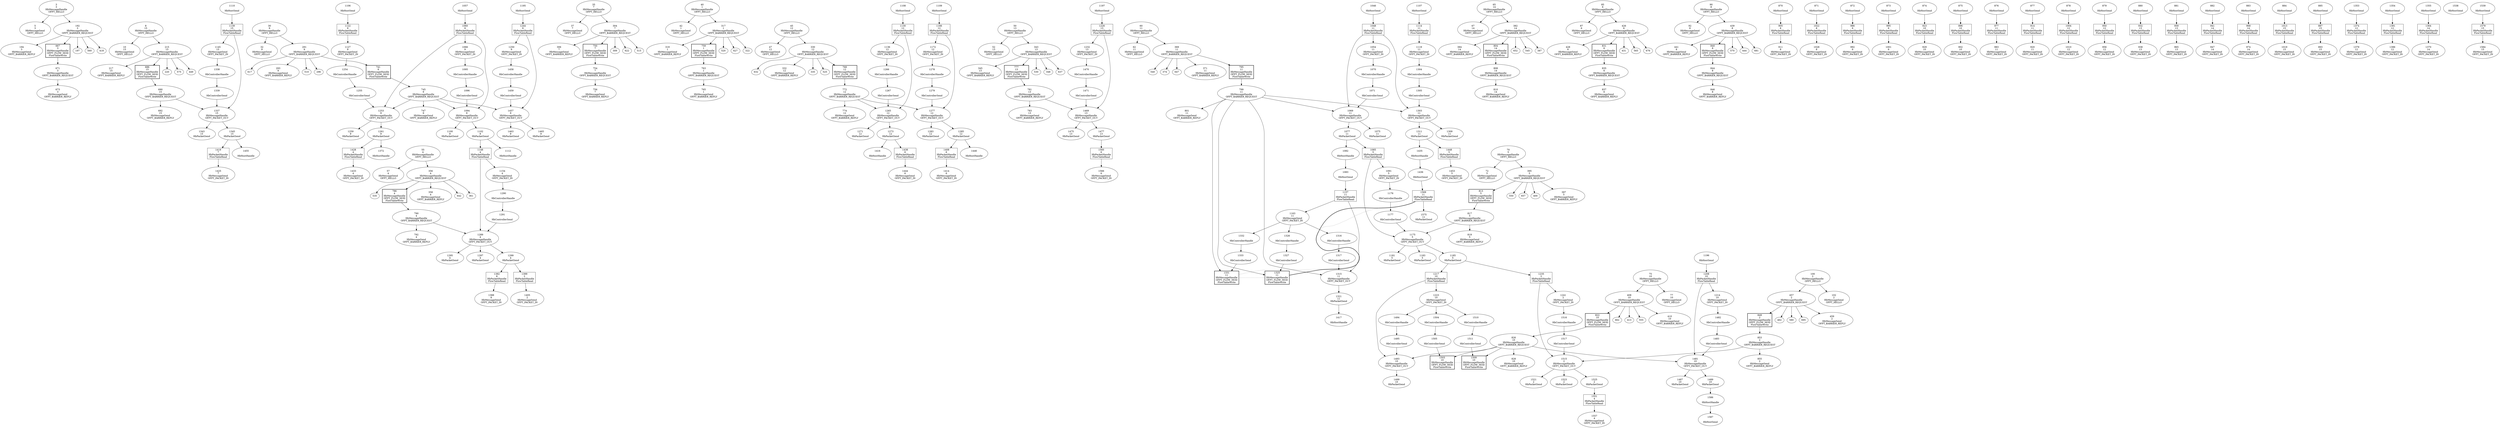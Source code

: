 digraph G {
3 [label="3\n3\nHbMessageHandle\nOFPT_HELLO\n"] ;
5 [label="5\n3\nHbMessageSend\nOFPT_HELLO\n"] ;
8 [label="8\n15\nHbMessageHandle\nOFPT_HELLO\n"] ;
10 [label="10\n15\nHbMessageSend\nOFPT_HELLO\n"] ;
30 [label="30\n9\nHbMessageHandle\nOFPT_HELLO\n"] ;
32 [label="32\n9\nHbMessageSend\nOFPT_HELLO\n"] ;
35 [label="35\n7\nHbMessageHandle\nOFPT_HELLO\n"] ;
37 [label="37\n7\nHbMessageSend\nOFPT_HELLO\n"] ;
40 [label="40\n1\nHbMessageHandle\nOFPT_HELLO\n"] ;
42 [label="42\n1\nHbMessageSend\nOFPT_HELLO\n"] ;
45 [label="45\n12\nHbMessageHandle\nOFPT_HELLO\n"] ;
47 [label="47\n12\nHbMessageSend\nOFPT_HELLO\n"] ;
50 [label="50\n13\nHbMessageHandle\nOFPT_HELLO\n"] ;
52 [label="52\n13\nHbMessageSend\nOFPT_HELLO\n"] ;
55 [label="55\n4\nHbMessageHandle\nOFPT_HELLO\n"] ;
57 [label="57\n4\nHbMessageSend\nOFPT_HELLO\n"] ;
60 [label="60\n11\nHbMessageHandle\nOFPT_HELLO\n"] ;
62 [label="62\n11\nHbMessageSend\nOFPT_HELLO\n"] ;
65 [label="65\n14\nHbMessageHandle\nOFPT_HELLO\n"] ;
67 [label="67\n14\nHbMessageSend\nOFPT_HELLO\n"] ;
70 [label="70\n5\nHbMessageHandle\nOFPT_HELLO\n"] ;
72 [label="72\n5\nHbMessageSend\nOFPT_HELLO\n"] ;
75 [label="75\n10\nHbMessageHandle\nOFPT_HELLO\n"] ;
77 [label="77\n10\nHbMessageSend\nOFPT_HELLO\n"] ;
85 [label="85\n6\nHbMessageHandle\nOFPT_HELLO\n"] ;
87 [label="87\n6\nHbMessageSend\nOFPT_HELLO\n"] ;
90 [label="90\n8\nHbMessageHandle\nOFPT_HELLO\n"] ;
92 [label="92\n8\nHbMessageSend\nOFPT_HELLO\n"] ;
100 [label="100\n2\nHbMessageHandle\nOFPT_HELLO\n"] ;
102 [label="102\n2\nHbMessageSend\nOFPT_HELLO\n"] ;
192 [label="192\n3\nHbMessageHandle\nOFPT_BARRIER_REQUEST\n"] ;
194 [label="194\n3\nHbMessageSend\nOFPT_BARRIER_REPLY\n"] ;
215 [label="215\n15\nHbMessageHandle\nOFPT_BARRIER_REQUEST\n"] ;
217 [label="217\n15\nHbMessageSend\nOFPT_BARRIER_REPLY\n"] ;
291 [label="291\n9\nHbMessageHandle\nOFPT_BARRIER_REQUEST\n"] ;
293 [label="293\n9\nHbMessageSend\nOFPT_BARRIER_REPLY\n"] ;
304 [label="304\n7\nHbMessageHandle\nOFPT_BARRIER_REQUEST\n"] ;
306 [label="306\n7\nHbMessageSend\nOFPT_BARRIER_REPLY\n"] ;
317 [label="317\n1\nHbMessageHandle\nOFPT_BARRIER_REQUEST\n"] ;
319 [label="319\n1\nHbMessageSend\nOFPT_BARRIER_REPLY\n"] ;
330 [label="330\n12\nHbMessageHandle\nOFPT_BARRIER_REQUEST\n"] ;
332 [label="332\n12\nHbMessageSend\nOFPT_BARRIER_REPLY\n"] ;
343 [label="343\n13\nHbMessageHandle\nOFPT_BARRIER_REQUEST\n"] ;
345 [label="345\n13\nHbMessageSend\nOFPT_BARRIER_REPLY\n"] ;
356 [label="356\n4\nHbMessageHandle\nOFPT_BARRIER_REQUEST\n"] ;
358 [label="358\n4\nHbMessageSend\nOFPT_BARRIER_REPLY\n"] ;
369 [label="369\n11\nHbMessageHandle\nOFPT_BARRIER_REQUEST\n"] ;
371 [label="371\n11\nHbMessageSend\nOFPT_BARRIER_REPLY\n"] ;
382 [label="382\n14\nHbMessageHandle\nOFPT_BARRIER_REQUEST\n"] ;
384 [label="384\n14\nHbMessageSend\nOFPT_BARRIER_REPLY\n"] ;
395 [label="395\n5\nHbMessageHandle\nOFPT_BARRIER_REQUEST\n"] ;
397 [label="397\n5\nHbMessageSend\nOFPT_BARRIER_REPLY\n"] ;
408 [label="408\n10\nHbMessageHandle\nOFPT_BARRIER_REQUEST\n"] ;
410 [label="410\n10\nHbMessageSend\nOFPT_BARRIER_REPLY\n"] ;
426 [label="426\n6\nHbMessageHandle\nOFPT_BARRIER_REQUEST\n"] ;
428 [label="428\n6\nHbMessageSend\nOFPT_BARRIER_REPLY\n"] ;
439 [label="439\n8\nHbMessageHandle\nOFPT_BARRIER_REQUEST\n"] ;
441 [label="441\n8\nHbMessageSend\nOFPT_BARRIER_REPLY\n"] ;
457 [label="457\n2\nHbMessageHandle\nOFPT_BARRIER_REQUEST\n"] ;
459 [label="459\n2\nHbMessageSend\nOFPT_BARRIER_REPLY\n"] ;
667 [label="667\n3\nHbMessageHandle\nOFPT_FLOW_MOD\nFlowTableWrite"] [shape=box style="bold"];
671 [label="671\n3\nHbMessageHandle\nOFPT_BARRIER_REQUEST\n"] ;
673 [label="673\n3\nHbMessageSend\nOFPT_BARRIER_REPLY\n"] ;
686 [label="686\n15\nHbMessageHandle\nOFPT_FLOW_MOD\nFlowTableWrite"] [shape=box style="bold"];
690 [label="690\n15\nHbMessageHandle\nOFPT_BARRIER_REQUEST\n"] ;
692 [label="692\n15\nHbMessageSend\nOFPT_BARRIER_REPLY\n"] ;
741 [label="741\n9\nHbMessageHandle\nOFPT_FLOW_MOD\nFlowTableWrite"] [shape=box style="bold"];
745 [label="745\n9\nHbMessageHandle\nOFPT_BARRIER_REQUEST\n"] ;
747 [label="747\n9\nHbMessageSend\nOFPT_BARRIER_REPLY\n"] ;
750 [label="750\n7\nHbMessageHandle\nOFPT_FLOW_MOD\nFlowTableWrite"] [shape=box style="bold"];
754 [label="754\n7\nHbMessageHandle\nOFPT_BARRIER_REQUEST\n"] ;
756 [label="756\n7\nHbMessageSend\nOFPT_BARRIER_REPLY\n"] ;
759 [label="759\n1\nHbMessageHandle\nOFPT_FLOW_MOD\nFlowTableWrite"] [shape=box style="bold"];
763 [label="763\n1\nHbMessageHandle\nOFPT_BARRIER_REQUEST\n"] ;
765 [label="765\n1\nHbMessageSend\nOFPT_BARRIER_REPLY\n"] ;
768 [label="768\n12\nHbMessageHandle\nOFPT_FLOW_MOD\nFlowTableWrite"] [shape=box style="bold"];
772 [label="772\n12\nHbMessageHandle\nOFPT_BARRIER_REQUEST\n"] ;
774 [label="774\n12\nHbMessageSend\nOFPT_BARRIER_REPLY\n"] ;
777 [label="777\n13\nHbMessageHandle\nOFPT_FLOW_MOD\nFlowTableWrite"] [shape=box style="bold"];
781 [label="781\n13\nHbMessageHandle\nOFPT_BARRIER_REQUEST\n"] ;
783 [label="783\n13\nHbMessageSend\nOFPT_BARRIER_REPLY\n"] ;
786 [label="786\n4\nHbMessageHandle\nOFPT_FLOW_MOD\nFlowTableWrite"] [shape=box style="bold"];
790 [label="790\n4\nHbMessageHandle\nOFPT_BARRIER_REQUEST\n"] ;
792 [label="792\n4\nHbMessageSend\nOFPT_BARRIER_REPLY\n"] ;
795 [label="795\n11\nHbMessageHandle\nOFPT_FLOW_MOD\nFlowTableWrite"] [shape=box style="bold"];
799 [label="799\n11\nHbMessageHandle\nOFPT_BARRIER_REQUEST\n"] ;
801 [label="801\n11\nHbMessageSend\nOFPT_BARRIER_REPLY\n"] ;
804 [label="804\n14\nHbMessageHandle\nOFPT_FLOW_MOD\nFlowTableWrite"] [shape=box style="bold"];
808 [label="808\n14\nHbMessageHandle\nOFPT_BARRIER_REQUEST\n"] ;
810 [label="810\n14\nHbMessageSend\nOFPT_BARRIER_REPLY\n"] ;
813 [label="813\n5\nHbMessageHandle\nOFPT_FLOW_MOD\nFlowTableWrite"] [shape=box style="bold"];
817 [label="817\n5\nHbMessageHandle\nOFPT_BARRIER_REQUEST\n"] ;
819 [label="819\n5\nHbMessageSend\nOFPT_BARRIER_REPLY\n"] ;
822 [label="822\n10\nHbMessageHandle\nOFPT_FLOW_MOD\nFlowTableWrite"] [shape=box style="bold"];
826 [label="826\n10\nHbMessageHandle\nOFPT_BARRIER_REQUEST\n"] ;
828 [label="828\n10\nHbMessageSend\nOFPT_BARRIER_REPLY\n"] ;
831 [label="831\n6\nHbMessageHandle\nOFPT_FLOW_MOD\nFlowTableWrite"] [shape=box style="bold"];
835 [label="835\n6\nHbMessageHandle\nOFPT_BARRIER_REQUEST\n"] ;
837 [label="837\n6\nHbMessageSend\nOFPT_BARRIER_REPLY\n"] ;
840 [label="840\n8\nHbMessageHandle\nOFPT_FLOW_MOD\nFlowTableWrite"] [shape=box style="bold"];
844 [label="844\n8\nHbMessageHandle\nOFPT_BARRIER_REQUEST\n"] ;
846 [label="846\n8\nHbMessageSend\nOFPT_BARRIER_REPLY\n"] ;
849 [label="849\n2\nHbMessageHandle\nOFPT_FLOW_MOD\nFlowTableWrite"] [shape=box style="bold"];
853 [label="853\n2\nHbMessageHandle\nOFPT_BARRIER_REQUEST\n"] ;
855 [label="855\n2\nHbMessageSend\nOFPT_BARRIER_REPLY\n"] ;
870 [label="870\n\nHbHostSend\n"];
871 [label="871\n\nHbHostSend\n"];
872 [label="872\n\nHbHostSend\n"];
873 [label="873\n\nHbHostSend\n"];
874 [label="874\n\nHbHostSend\n"];
875 [label="875\n\nHbHostSend\n"];
876 [label="876\n\nHbHostSend\n"];
877 [label="877\n\nHbHostSend\n"];
878 [label="878\n\nHbHostSend\n"];
879 [label="879\n\nHbHostSend\n"];
880 [label="880\n\nHbHostSend\n"];
881 [label="881\n\nHbHostSend\n"];
882 [label="882\n\nHbHostSend\n"];
883 [label="883\n\nHbHostSend\n"];
884 [label="884\n\nHbHostSend\n"];
885 [label="885\n\nHbHostSend\n"];
887 [label="887\n15\nHbPacketHandle\nFlowTableRead"][shape="box"];
893 [label="893\n15\nHbMessageSend\nOFPT_PACKET_IN\n"] ;
896 [label="896\n10\nHbPacketHandle\nFlowTableRead"][shape="box"];
902 [label="902\n10\nHbMessageSend\nOFPT_PACKET_IN\n"] ;
905 [label="905\n8\nHbPacketHandle\nFlowTableRead"][shape="box"];
911 [label="911\n8\nHbMessageSend\nOFPT_PACKET_IN\n"] ;
914 [label="914\n11\nHbPacketHandle\nFlowTableRead"][shape="box"];
920 [label="920\n11\nHbMessageSend\nOFPT_PACKET_IN\n"] ;
923 [label="923\n10\nHbPacketHandle\nFlowTableRead"][shape="box"];
929 [label="929\n10\nHbMessageSend\nOFPT_PACKET_IN\n"] ;
932 [label="932\n13\nHbPacketHandle\nFlowTableRead"][shape="box"];
938 [label="938\n13\nHbMessageSend\nOFPT_PACKET_IN\n"] ;
941 [label="941\n14\nHbPacketHandle\nFlowTableRead"][shape="box"];
947 [label="947\n14\nHbMessageSend\nOFPT_PACKET_IN\n"] ;
950 [label="950\n12\nHbPacketHandle\nFlowTableRead"][shape="box"];
956 [label="956\n12\nHbMessageSend\nOFPT_PACKET_IN\n"] ;
959 [label="959\n13\nHbPacketHandle\nFlowTableRead"][shape="box"];
965 [label="965\n13\nHbMessageSend\nOFPT_PACKET_IN\n"] ;
968 [label="968\n14\nHbPacketHandle\nFlowTableRead"][shape="box"];
974 [label="974\n14\nHbMessageSend\nOFPT_PACKET_IN\n"] ;
977 [label="977\n11\nHbPacketHandle\nFlowTableRead"][shape="box"];
983 [label="983\n11\nHbMessageSend\nOFPT_PACKET_IN\n"] ;
986 [label="986\n9\nHbPacketHandle\nFlowTableRead"][shape="box"];
992 [label="992\n9\nHbMessageSend\nOFPT_PACKET_IN\n"] ;
995 [label="995\n9\nHbPacketHandle\nFlowTableRead"][shape="box"];
1001 [label="1001\n9\nHbMessageSend\nOFPT_PACKET_IN\n"] ;
1004 [label="1004\n12\nHbPacketHandle\nFlowTableRead"][shape="box"];
1010 [label="1010\n12\nHbMessageSend\nOFPT_PACKET_IN\n"] ;
1013 [label="1013\n15\nHbPacketHandle\nFlowTableRead"][shape="box"];
1019 [label="1019\n15\nHbMessageSend\nOFPT_PACKET_IN\n"] ;
1022 [label="1022\n8\nHbPacketHandle\nFlowTableRead"][shape="box"];
1028 [label="1028\n8\nHbMessageSend\nOFPT_PACKET_IN\n"] ;
1046 [label="1046\n\nHbHostSend\n"];
1048 [label="1048\n11\nHbPacketHandle\nFlowTableRead"][shape="box"];
1054 [label="1054\n11\nHbMessageSend\nOFPT_PACKET_IN\n"] ;
1057 [label="1057\n\nHbHostSend\n"];
1060 [label="1060\n9\nHbPacketHandle\nFlowTableRead"][shape="box"];
1066 [label="1066\n9\nHbMessageSend\nOFPT_PACKET_IN\n"] ;
1069 [label="1069\n11\nHbMessageHandle\nOFPT_PACKET_OUT\n"] ;
1070 [label="1070\n\nHbControllerHandle\n"];
1071 [label="1071\n\nHbControllerSend\n"];
1075 [label="1075\n11\nHbPacketSend\n"];
1077 [label="1077\n11\nHbPacketSend\n"];
1082 [label="1082\n\nHbHostHandle\n"];
1083 [label="1083\n\nHbHostSend\n"];
1085 [label="1085\n5\nHbPacketHandle\nFlowTableRead"][shape="box"];
1091 [label="1091\n5\nHbMessageSend\nOFPT_PACKET_IN\n"] ;
1094 [label="1094\n9\nHbMessageHandle\nOFPT_PACKET_OUT\n"] ;
1095 [label="1095\n\nHbControllerHandle\n"];
1096 [label="1096\n\nHbControllerSend\n"];
1100 [label="1100\n9\nHbPacketSend\n"];
1102 [label="1102\n9\nHbPacketSend\n"];
1106 [label="1106\n\nHbHostSend\n"];
1107 [label="1107\n\nHbHostSend\n"];
1108 [label="1108\n\nHbHostSend\n"];
1109 [label="1109\n\nHbHostSend\n"];
1110 [label="1110\n\nHbHostSend\n"];
1112 [label="1112\n\nHbHostHandle\n"];
1114 [label="1114\n11\nHbPacketHandle\nFlowTableRead"][shape="box"];
1119 [label="1119\n11\nHbMessageSend\nOFPT_PACKET_IN\n"] ;
1122 [label="1122\n9\nHbPacketHandle\nFlowTableRead"][shape="box"];
1127 [label="1127\n9\nHbMessageSend\nOFPT_PACKET_IN\n"] ;
1130 [label="1130\n12\nHbPacketHandle\nFlowTableRead"][shape="box"];
1136 [label="1136\n12\nHbMessageSend\nOFPT_PACKET_IN\n"] ;
1139 [label="1139\n15\nHbPacketHandle\nFlowTableRead"][shape="box"];
1145 [label="1145\n15\nHbMessageSend\nOFPT_PACKET_IN\n"] ;
1148 [label="1148\n4\nHbPacketHandle\nFlowTableRead"][shape="box"];
1154 [label="1154\n4\nHbMessageSend\nOFPT_PACKET_IN\n"] ;
1157 [label="1157\n11\nHbPacketHandle\nFlowTableRead"][shape="box"];
1163 [label="1163\n11\nHbMessageSend\nOFPT_PACKET_IN\n"] ;
1166 [label="1166\n12\nHbPacketHandle\nFlowTableRead"][shape="box"];
1172 [label="1172\n12\nHbMessageSend\nOFPT_PACKET_IN\n"] ;
1175 [label="1175\n5\nHbMessageHandle\nOFPT_PACKET_OUT\n"] ;
1176 [label="1176\n\nHbControllerHandle\n"];
1177 [label="1177\n\nHbControllerSend\n"];
1181 [label="1181\n5\nHbPacketSend\n"];
1183 [label="1183\n5\nHbPacketSend\n"];
1185 [label="1185\n5\nHbPacketSend\n"];
1195 [label="1195\n\nHbHostSend\n"];
1196 [label="1196\n\nHbHostSend\n"];
1197 [label="1197\n\nHbHostSend\n"];
1208 [label="1208\n10\nHbPacketHandle\nFlowTableRead"][shape="box"];
1214 [label="1214\n10\nHbMessageSend\nOFPT_PACKET_IN\n"] ;
1217 [label="1217\n10\nHbPacketHandle\nFlowTableRead"][shape="box"];
1223 [label="1223\n10\nHbMessageSend\nOFPT_PACKET_IN\n"] ;
1226 [label="1226\n13\nHbPacketHandle\nFlowTableRead"][shape="box"];
1232 [label="1232\n13\nHbMessageSend\nOFPT_PACKET_IN\n"] ;
1235 [label="1235\n2\nHbPacketHandle\nFlowTableRead"][shape="box"];
1241 [label="1241\n2\nHbMessageSend\nOFPT_PACKET_IN\n"] ;
1244 [label="1244\n9\nHbPacketHandle\nFlowTableRead"][shape="box"];
1250 [label="1250\n9\nHbMessageSend\nOFPT_PACKET_IN\n"] ;
1253 [label="1253\n9\nHbMessageHandle\nOFPT_PACKET_OUT\n"] ;
1254 [label="1254\n\nHbControllerHandle\n"];
1255 [label="1255\n\nHbControllerSend\n"];
1259 [label="1259\n9\nHbPacketSend\n"];
1261 [label="1261\n9\nHbPacketSend\n"];
1265 [label="1265\n12\nHbMessageHandle\nOFPT_PACKET_OUT\n"] ;
1266 [label="1266\n\nHbControllerHandle\n"];
1267 [label="1267\n\nHbControllerSend\n"];
1271 [label="1271\n12\nHbPacketSend\n"];
1273 [label="1273\n12\nHbPacketSend\n"];
1277 [label="1277\n12\nHbMessageHandle\nOFPT_PACKET_OUT\n"] ;
1278 [label="1278\n\nHbControllerHandle\n"];
1279 [label="1279\n\nHbControllerSend\n"];
1283 [label="1283\n12\nHbPacketSend\n"];
1285 [label="1285\n12\nHbPacketSend\n"];
1289 [label="1289\n4\nHbMessageHandle\nOFPT_PACKET_OUT\n"] ;
1290 [label="1290\n\nHbControllerHandle\n"];
1291 [label="1291\n\nHbControllerSend\n"];
1295 [label="1295\n4\nHbPacketSend\n"];
1297 [label="1297\n4\nHbPacketSend\n"];
1299 [label="1299\n4\nHbPacketSend\n"];
1303 [label="1303\n11\nHbMessageHandle\nOFPT_PACKET_OUT\n"] ;
1304 [label="1304\n\nHbControllerHandle\n"];
1305 [label="1305\n\nHbControllerSend\n"];
1309 [label="1309\n11\nHbPacketSend\n"];
1311 [label="1311\n11\nHbPacketSend\n"];
1315 [label="1315\n11\nHbMessageHandle\nOFPT_PACKET_OUT\n"] ;
1316 [label="1316\n\nHbControllerHandle\n"];
1317 [label="1317\n\nHbControllerSend\n"];
1321 [label="1321\n11\nHbPacketSend\n"];
1325 [label="1325\n11\nHbMessageHandle\nOFPT_FLOW_MOD\nFlowTableWrite"] [shape=box style="bold"];
1326 [label="1326\n\nHbControllerHandle\n"];
1327 [label="1327\n\nHbControllerSend\n"];
1331 [label="1331\n11\nHbMessageHandle\nOFPT_FLOW_MOD\nFlowTableWrite"] [shape=box style="bold"];
1332 [label="1332\n\nHbControllerHandle\n"];
1333 [label="1333\n\nHbControllerSend\n"];
1337 [label="1337\n15\nHbMessageHandle\nOFPT_PACKET_OUT\n"] ;
1338 [label="1338\n\nHbControllerHandle\n"];
1339 [label="1339\n\nHbControllerSend\n"];
1343 [label="1343\n15\nHbPacketSend\n"];
1345 [label="1345\n15\nHbPacketSend\n"];
1353 [label="1353\n\nHbHostSend\n"];
1354 [label="1354\n\nHbHostSend\n"];
1355 [label="1355\n\nHbHostSend\n"];
1364 [label="1364\n14\nHbPacketHandle\nFlowTableRead"][shape="box"];
1370 [label="1370\n14\nHbMessageSend\nOFPT_PACKET_IN\n"] ;
1372 [label="1372\n\nHbHostHandle\n"];
1374 [label="1374\n12\nHbPacketHandle\nFlowTableRead"][shape="box"];
1379 [label="1379\n12\nHbMessageSend\nOFPT_PACKET_IN\n"] ;
1382 [label="1382\n8\nHbPacketHandle\nFlowTableRead"][shape="box"];
1388 [label="1388\n8\nHbMessageSend\nOFPT_PACKET_IN\n"] ;
1391 [label="1391\n12\nHbPacketHandle\nFlowTableRead"][shape="box"];
1396 [label="1396\n12\nHbMessageSend\nOFPT_PACKET_IN\n"] ;
1399 [label="1399\n2\nHbPacketHandle\nFlowTableRead"][shape="box"];
1405 [label="1405\n2\nHbMessageSend\nOFPT_PACKET_IN\n"] ;
1408 [label="1408\n6\nHbPacketHandle\nFlowTableRead"][shape="box"];
1414 [label="1414\n6\nHbMessageSend\nOFPT_PACKET_IN\n"] ;
1416 [label="1416\n\nHbHostHandle\n"];
1417 [label="1417\n\nHbHostHandle\n"];
1419 [label="1419\n7\nHbPacketHandle\nFlowTableRead"][shape="box"];
1425 [label="1425\n7\nHbMessageSend\nOFPT_PACKET_IN\n"] ;
1428 [label="1428\n4\nHbPacketHandle\nFlowTableRead"][shape="box"];
1433 [label="1433\n4\nHbMessageSend\nOFPT_PACKET_IN\n"] ;
1435 [label="1435\n\nHbHostHandle\n"];
1436 [label="1436\n\nHbHostSend\n"];
1438 [label="1438\n6\nHbPacketHandle\nFlowTableRead"][shape="box"];
1444 [label="1444\n6\nHbMessageSend\nOFPT_PACKET_IN\n"] ;
1446 [label="1446\n\nHbHostHandle\n"];
1448 [label="1448\n5\nHbPacketHandle\nFlowTableRead"][shape="box"];
1453 [label="1453\n5\nHbMessageSend\nOFPT_PACKET_IN\n"] ;
1455 [label="1455\n\nHbHostHandle\n"];
1457 [label="1457\n9\nHbMessageHandle\nOFPT_PACKET_OUT\n"] ;
1458 [label="1458\n\nHbControllerHandle\n"];
1459 [label="1459\n\nHbControllerSend\n"];
1463 [label="1463\n9\nHbPacketSend\n"];
1465 [label="1465\n9\nHbPacketSend\n"];
1469 [label="1469\n13\nHbMessageHandle\nOFPT_PACKET_OUT\n"] ;
1470 [label="1470\n\nHbControllerHandle\n"];
1471 [label="1471\n\nHbControllerSend\n"];
1475 [label="1475\n13\nHbPacketSend\n"];
1477 [label="1477\n13\nHbPacketSend\n"];
1481 [label="1481\n10\nHbMessageHandle\nOFPT_PACKET_OUT\n"] ;
1482 [label="1482\n\nHbControllerHandle\n"];
1483 [label="1483\n\nHbControllerSend\n"];
1487 [label="1487\n10\nHbPacketSend\n"];
1489 [label="1489\n10\nHbPacketSend\n"];
1493 [label="1493\n10\nHbMessageHandle\nOFPT_PACKET_OUT\n"] ;
1494 [label="1494\n\nHbControllerHandle\n"];
1495 [label="1495\n\nHbControllerSend\n"];
1499 [label="1499\n10\nHbPacketSend\n"];
1503 [label="1503\n10\nHbMessageHandle\nOFPT_FLOW_MOD\nFlowTableWrite"] [shape=box style="bold"];
1504 [label="1504\n\nHbControllerHandle\n"];
1505 [label="1505\n\nHbControllerSend\n"];
1509 [label="1509\n10\nHbMessageHandle\nOFPT_FLOW_MOD\nFlowTableWrite"] [shape=box style="bold"];
1510 [label="1510\n\nHbControllerHandle\n"];
1511 [label="1511\n\nHbControllerSend\n"];
1515 [label="1515\n2\nHbMessageHandle\nOFPT_PACKET_OUT\n"] ;
1516 [label="1516\n\nHbControllerHandle\n"];
1517 [label="1517\n\nHbControllerSend\n"];
1521 [label="1521\n2\nHbPacketSend\n"];
1523 [label="1523\n2\nHbPacketSend\n"];
1525 [label="1525\n2\nHbPacketSend\n"];
1538 [label="1538\n\nHbHostSend\n"];
1539 [label="1539\n\nHbHostSend\n"];
1551 [label="1551\n4\nHbPacketHandle\nFlowTableRead"][shape="box"];
1557 [label="1557\n4\nHbMessageSend\nOFPT_PACKET_IN\n"] ;
1560 [label="1560\n6\nHbPacketHandle\nFlowTableRead"][shape="box"];
1566 [label="1566\n6\nHbMessageSend\nOFPT_PACKET_IN\n"] ;
1569 [label="1569\n11\nHbPacketHandle\nFlowTableRead"][shape="box"];
1575 [label="1575\n11\nHbPacketSend\n"];
1579 [label="1579\n15\nHbPacketHandle\nFlowTableRead"][shape="box"];
1584 [label="1584\n15\nHbMessageSend\nOFPT_PACKET_IN\n"] ;
1586 [label="1586\n\nHbHostHandle\n"];
1587 [label="1587\n\nHbHostSend\n"];
    1382 -> 1388;
    1364 -> 1370;
    1482 -> 1483;
    8 -> 10;
    40 -> 42;
    1332 -> 1333;
    1048 -> 1069;
    1071 -> 1069;
    799 -> 1069;
    1176 -> 1177;
    291 -> 510;
    995 -> 1001;
    1337 -> 1345;
    1148 -> 1154;
    343 -> 530;
    90 -> 439;
    3 -> 5;
    883 -> 968;
    1511 -> 1509;
    826 -> 1509;
    192 -> 197;
    1515 -> 1523;
    1048 -> 1054;
    1185 -> 1217;
    1469 -> 1477;
    330 -> 335;
    1106 -> 1122;
    1355 -> 1364;
    395 -> 813;
    1130 -> 1136;
    1311 -> 1448;
    369 -> 371;
    1495 -> 1493;
    1217 -> 1493;
    826 -> 1493;
    1303 -> 1309;
    317 -> 520;
    1208 -> 1481;
    826 -> 1481;
    1483 -> 1481;
    1244 -> 1250;
    667 -> 671;
    356 -> 358;
    799 -> 801;
    876 -> 977;
    439 -> 570;
    1321 -> 1417;
    1457 -> 1463;
    786 -> 790;
    1232 -> 1470;
    65 -> 67;
    1586 -> 1587;
    1481 -> 1489;
    35 -> 37;
    1481 -> 1487;
    872 -> 986;
    686 -> 690;
    1109 -> 1166;
    772 -> 774;
    1289 -> 1295;
    1114 -> 1119;
    1069 -> 1077;
    1504 -> 1505;
    40 -> 317;
    849 -> 853;
    192 -> 560;
    304 -> 309;
    356 -> 642;
    1569 -> 1575;
    304 -> 306;
    1551 -> 1557;
    1013 -> 1019;
    1145 -> 1338;
    1082 -> 1083;
    1354 -> 1391;
    1345 -> 1419;
    70 -> 395;
    781 -> 1469;
    1471 -> 1469;
    1226 -> 1469;
    1285 -> 1446;
    795 -> 799;
    874 -> 923;
    304 -> 622;
    1333 -> 1331;
    799 -> 1331;
    395 -> 550;
    1085 -> 1175;
    1177 -> 1175;
    817 -> 1175;
    1326 -> 1327;
    879 -> 950;
    1315 -> 1321;
    1285 -> 1408;
    1208 -> 1214;
    1436 -> 1569;
    215 -> 220;
    408 -> 822;
    1195 -> 1244;
    777 -> 781;
    1579 -> 1584;
    896 -> 902;
    914 -> 920;
    50 -> 343;
    1060 -> 1253;
    1255 -> 1253;
    745 -> 1253;
    754 -> 756;
    959 -> 965;
    1022 -> 1028;
    382 -> 384;
    1254 -> 1255;
    1166 -> 1172;
    457 -> 462;
    1163 -> 1316;
    55 -> 356;
    3 -> 192;
    100 -> 457;
    871 -> 1022;
    85 -> 87;
    750 -> 754;
    317 -> 627;
    1235 -> 1241;
    1241 -> 1516;
    457 -> 849;
    1223 -> 1504;
    1185 -> 1235;
    1154 -> 1290;
    382 -> 652;
    977 -> 983;
    1338 -> 1339;
    1060 -> 1066;
    880 -> 932;
    1110 -> 1139;
    813 -> 817;
    369 -> 540;
    804 -> 808;
    690 -> 692;
    1435 -> 1436;
    1273 -> 1416;
    382 -> 804;
    1515 -> 1525;
    60 -> 369;
    875 -> 896;
    1223 -> 1510;
    356 -> 361;
    1408 -> 1414;
    75 -> 408;
    1277 -> 1285;
    1493 -> 1499;
    1266 -> 1267;
    382 -> 545;
    1095 -> 1096;
    1391 -> 1396;
    1083 -> 1157;
    343 -> 345;
    439 -> 444;
    1277 -> 1283;
    30 -> 32;
    330 -> 332;
    1157 -> 1315;
    799 -> 1315;
    1317 -> 1315;
    873 -> 995;
    408 -> 410;
    291 -> 296;
    1273 -> 1438;
    745 -> 1457;
    1244 -> 1457;
    1459 -> 1457;
    799 -> 1303;
    1048 -> 1303;
    1305 -> 1303;
    343 -> 348;
    923 -> 929;
    55 -> 57;
    1399 -> 1405;
    1175 -> 1183;
    382 -> 387;
    884 -> 1013;
    772 -> 1277;
    1279 -> 1277;
    1166 -> 1277;
    1217 -> 1223;
    369 -> 374;
    817 -> 819;
    768 -> 772;
    439 -> 441;
    317 -> 319;
    772 -> 1265;
    1130 -> 1265;
    1267 -> 1265;
    330 -> 525;
    1494 -> 1495;
    1303 -> 1311;
    1066 -> 1095;
    45 -> 330;
    1175 -> 1185;
    853 -> 855;
    1289 -> 1297;
    1525 -> 1551;
    1261 -> 1372;
    291 -> 617;
    192 -> 667;
    1070 -> 1071;
    457 -> 580;
    330 -> 768;
    1428 -> 1433;
    426 -> 431;
    215 -> 217;
    60 -> 62;
    65 -> 382;
    950 -> 956;
    356 -> 535;
    759 -> 763;
    968 -> 974;
    90 -> 92;
    369 -> 795;
    215 -> 686;
    426 -> 565;
    1477 -> 1560;
    1136 -> 1266;
    317 -> 322;
    1510 -> 1511;
    745 -> 747;
    905 -> 911;
    1223 -> 1494;
    291 -> 293;
    1157 -> 1163;
    1419 -> 1425;
    1458 -> 1459;
    1250 -> 1458;
    941 -> 947;
    439 -> 840;
    395 -> 657;
    426 -> 831;
    1311 -> 1435;
    932 -> 938;
    35 -> 304;
    215 -> 575;
    1353 -> 1374;
    790 -> 1289;
    1148 -> 1289;
    1291 -> 1289;
    1289 -> 1299;
    986 -> 992;
    1505 -> 1503;
    826 -> 1503;
    1172 -> 1278;
    831 -> 835;
    192 -> 418;
    822 -> 826;
    1261 -> 1428;
    808 -> 810;
    1139 -> 1145;
    870 -> 905;
    100 -> 102;
    395 -> 397;
    457 -> 459;
    439 -> 681;
    1374 -> 1379;
    1226 -> 1232;
    408 -> 662;
    1077 -> 1085;
    1517 -> 1515;
    1235 -> 1515;
    853 -> 1515;
    1060 -> 1094;
    1096 -> 1094;
    745 -> 1094;
    1139 -> 1337;
    690 -> 1337;
    1339 -> 1337;
    835 -> 837;
    192 -> 194;
    1102 -> 1112;
    1119 -> 1304;
    1197 -> 1226;
    408 -> 413;
    887 -> 893;
    877 -> 914;
    30 -> 291;
    85 -> 426;
    1489 -> 1586;
    1560 -> 1566;
    1337 -> 1343;
    356 -> 786;
    1265 -> 1273;
    1448 -> 1453;
    1046 -> 1048;
    790 -> 792;
    50 -> 52;
    395 -> 400;
    1278 -> 1279;
    343 -> 637;
    304 -> 515;
    840 -> 844;
    1345 -> 1455;
    671 -> 673;
    426 -> 676;
    1163 -> 1326;
    1515 -> 1521;
    1094 -> 1102;
    1304 -> 1305;
    1299 -> 1399;
    1214 -> 1482;
    1196 -> 1208;
    215 -> 449;
    330 -> 632;
    1107 -> 1114;
    291 -> 741;
    1175 -> 1181;
    1299 -> 1382;
    1457 -> 1465;
    1122 -> 1127;
    304 -> 750;
    1438 -> 1444;
    1253 -> 1261;
    1069 -> 1075;
    1290 -> 1291;
    1057 -> 1060;
    1163 -> 1332;
    1470 -> 1471;
    75 -> 77;
    1054 -> 1070;
    457 -> 695;
    881 -> 959;
    1469 -> 1475;
    1085 -> 1091;
    1094 -> 1100;
    885 -> 887;
    317 -> 759;
    882 -> 941;
    426 -> 428;
    1253 -> 1259;
    1091 -> 1176;
    741 -> 745;
    763 -> 765;
    826 -> 828;
    343 -> 777;
    799 -> 1325;
    1327 -> 1325;
    1077 -> 1082;
    781 -> 783;
    1316 -> 1317;
    369 -> 647;
    408 -> 555;
    1127 -> 1254;
    844 -> 846;
    1004 -> 1010;
    45 -> 47;
    1102 -> 1148;
    878 -> 1004;
    8 -> 215;
    1265 -> 1271;
    1108 -> 1130;
    1539 -> 1579;
    1516 -> 1517;
    70 -> 72;
edge[constraint=false arrowhead="none"];
    1325 -> 1331 [style="dotted"];
    1503 -> 1509 [style="dotted"];
    1569 -> 1331 [style="dotted"];
    1569 -> 1325 [style="bold"];
}
